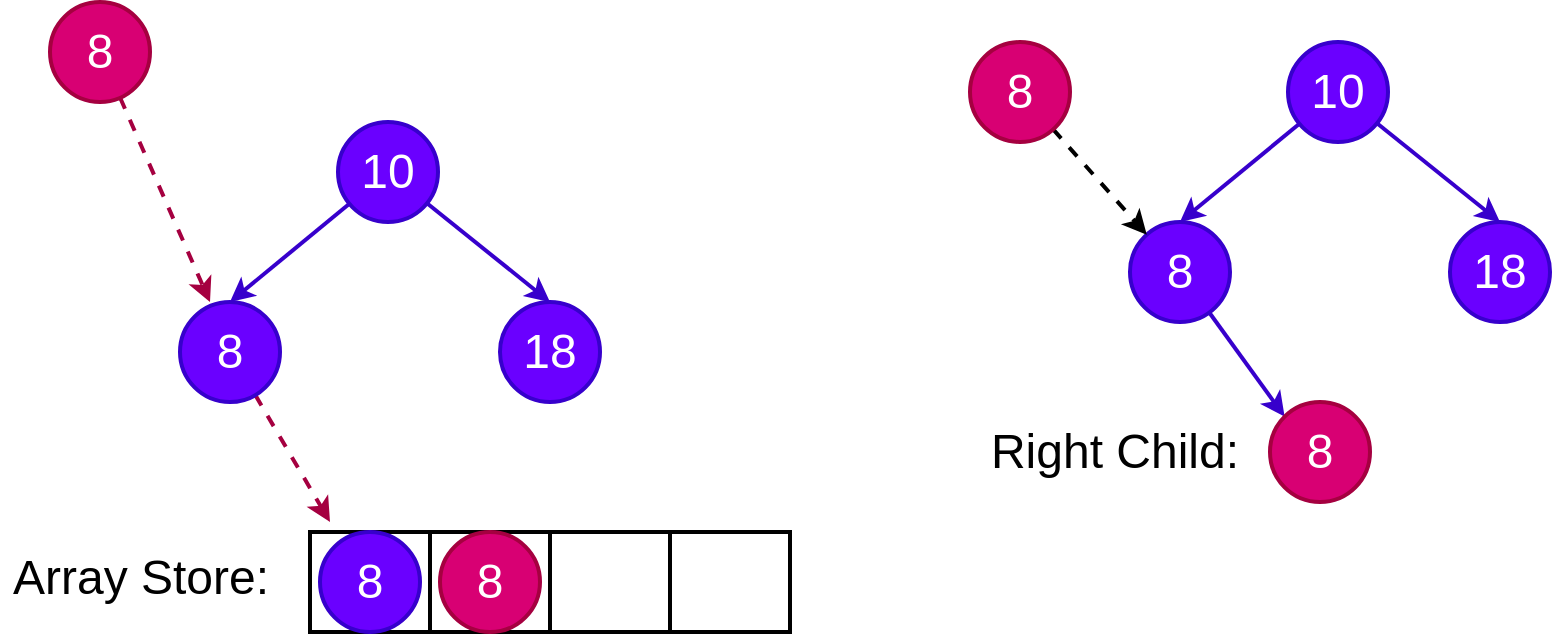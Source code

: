 <mxfile version="18.0.5" type="github">
  <diagram id="hU3i6fWzoo7rIiGHHxDo" name="第 1 页">
    <mxGraphModel dx="851" dy="636" grid="1" gridSize="10" guides="1" tooltips="1" connect="1" arrows="1" fold="1" page="1" pageScale="1" pageWidth="827" pageHeight="1169" math="0" shadow="0">
      <root>
        <mxCell id="0" />
        <mxCell id="1" parent="0" />
        <mxCell id="ufdd-dpepaknSzraolqv-4" style="rounded=0;orthogonalLoop=1;jettySize=auto;html=1;entryX=0.5;entryY=0;entryDx=0;entryDy=0;fontSize=24;fillColor=#6a00ff;strokeColor=#3700CC;strokeWidth=2;" edge="1" parent="1" source="ufdd-dpepaknSzraolqv-1" target="ufdd-dpepaknSzraolqv-2">
          <mxGeometry relative="1" as="geometry" />
        </mxCell>
        <mxCell id="ufdd-dpepaknSzraolqv-5" style="rounded=0;orthogonalLoop=1;jettySize=auto;html=1;entryX=0.5;entryY=0;entryDx=0;entryDy=0;fontSize=24;fillColor=#6a00ff;strokeColor=#3700CC;strokeWidth=2;" edge="1" parent="1" source="ufdd-dpepaknSzraolqv-1" target="ufdd-dpepaknSzraolqv-3">
          <mxGeometry relative="1" as="geometry" />
        </mxCell>
        <mxCell id="ufdd-dpepaknSzraolqv-1" value="&lt;font style=&quot;font-size: 24px;&quot;&gt;10&lt;/font&gt;" style="ellipse;whiteSpace=wrap;html=1;aspect=fixed;fillColor=#6a00ff;fontColor=#ffffff;strokeColor=#3700CC;strokeWidth=2;" vertex="1" parent="1">
          <mxGeometry x="334" y="100" width="50" height="50" as="geometry" />
        </mxCell>
        <mxCell id="ufdd-dpepaknSzraolqv-10" style="edgeStyle=none;rounded=0;orthogonalLoop=1;jettySize=auto;html=1;dashed=1;fontSize=24;strokeWidth=2;fillColor=#d80073;strokeColor=#A50040;" edge="1" parent="1" source="ufdd-dpepaknSzraolqv-2">
          <mxGeometry relative="1" as="geometry">
            <mxPoint x="330" y="300" as="targetPoint" />
          </mxGeometry>
        </mxCell>
        <mxCell id="ufdd-dpepaknSzraolqv-2" value="&lt;span style=&quot;font-size: 24px;&quot;&gt;8&lt;/span&gt;" style="ellipse;whiteSpace=wrap;html=1;aspect=fixed;fillColor=#6a00ff;fontColor=#ffffff;strokeColor=#3700CC;strokeWidth=2;" vertex="1" parent="1">
          <mxGeometry x="255" y="190" width="50" height="50" as="geometry" />
        </mxCell>
        <mxCell id="ufdd-dpepaknSzraolqv-3" value="&lt;font style=&quot;font-size: 24px;&quot;&gt;18&lt;/font&gt;" style="ellipse;whiteSpace=wrap;html=1;aspect=fixed;fillColor=#6a00ff;fontColor=#ffffff;strokeColor=#3700CC;strokeWidth=2;" vertex="1" parent="1">
          <mxGeometry x="415" y="190" width="50" height="50" as="geometry" />
        </mxCell>
        <mxCell id="ufdd-dpepaknSzraolqv-8" style="edgeStyle=none;rounded=0;orthogonalLoop=1;jettySize=auto;html=1;entryX=0.3;entryY=0;entryDx=0;entryDy=0;entryPerimeter=0;fontSize=24;strokeWidth=2;dashed=1;fillColor=#d80073;strokeColor=#A50040;" edge="1" parent="1" source="ufdd-dpepaknSzraolqv-6" target="ufdd-dpepaknSzraolqv-2">
          <mxGeometry relative="1" as="geometry" />
        </mxCell>
        <mxCell id="ufdd-dpepaknSzraolqv-6" value="&lt;span style=&quot;font-size: 24px;&quot;&gt;8&lt;/span&gt;" style="ellipse;whiteSpace=wrap;html=1;aspect=fixed;fillColor=#d80073;fontColor=#ffffff;strokeColor=#A50040;strokeWidth=2;" vertex="1" parent="1">
          <mxGeometry x="190" y="40" width="50" height="50" as="geometry" />
        </mxCell>
        <mxCell id="ufdd-dpepaknSzraolqv-7" value="Array Store:" style="text;html=1;align=center;verticalAlign=middle;resizable=0;points=[];autosize=1;strokeColor=none;fillColor=none;fontSize=24;" vertex="1" parent="1">
          <mxGeometry x="165" y="313" width="140" height="30" as="geometry" />
        </mxCell>
        <mxCell id="ufdd-dpepaknSzraolqv-15" value="" style="group" vertex="1" connectable="0" parent="1">
          <mxGeometry x="320" y="305" width="240" height="50" as="geometry" />
        </mxCell>
        <mxCell id="ufdd-dpepaknSzraolqv-11" value="" style="rounded=0;whiteSpace=wrap;html=1;fontSize=24;strokeWidth=2;" vertex="1" parent="ufdd-dpepaknSzraolqv-15">
          <mxGeometry width="60" height="50" as="geometry" />
        </mxCell>
        <mxCell id="ufdd-dpepaknSzraolqv-12" value="" style="rounded=0;whiteSpace=wrap;html=1;fontSize=24;strokeWidth=2;" vertex="1" parent="ufdd-dpepaknSzraolqv-15">
          <mxGeometry x="60" width="60" height="50" as="geometry" />
        </mxCell>
        <mxCell id="ufdd-dpepaknSzraolqv-13" value="" style="rounded=0;whiteSpace=wrap;html=1;fontSize=24;strokeWidth=2;" vertex="1" parent="ufdd-dpepaknSzraolqv-15">
          <mxGeometry x="120" width="60" height="50" as="geometry" />
        </mxCell>
        <mxCell id="ufdd-dpepaknSzraolqv-14" value="" style="rounded=0;whiteSpace=wrap;html=1;fontSize=24;strokeWidth=2;" vertex="1" parent="ufdd-dpepaknSzraolqv-15">
          <mxGeometry x="180" width="60" height="50" as="geometry" />
        </mxCell>
        <mxCell id="ufdd-dpepaknSzraolqv-16" value="&lt;span style=&quot;font-size: 24px;&quot;&gt;8&lt;/span&gt;" style="ellipse;whiteSpace=wrap;html=1;aspect=fixed;fillColor=#d80073;fontColor=#ffffff;strokeColor=#A50040;strokeWidth=2;" vertex="1" parent="ufdd-dpepaknSzraolqv-15">
          <mxGeometry x="65" width="50" height="50" as="geometry" />
        </mxCell>
        <mxCell id="ufdd-dpepaknSzraolqv-32" value="&lt;span style=&quot;font-size: 24px;&quot;&gt;8&lt;/span&gt;" style="ellipse;whiteSpace=wrap;html=1;aspect=fixed;fillColor=#6a00ff;fontColor=#ffffff;strokeColor=#3700CC;strokeWidth=2;" vertex="1" parent="ufdd-dpepaknSzraolqv-15">
          <mxGeometry x="5" width="50" height="50" as="geometry" />
        </mxCell>
        <mxCell id="ufdd-dpepaknSzraolqv-17" style="rounded=0;orthogonalLoop=1;jettySize=auto;html=1;entryX=0.5;entryY=0;entryDx=0;entryDy=0;fontSize=24;fillColor=#6a00ff;strokeColor=#3700CC;strokeWidth=2;" edge="1" parent="1" source="ufdd-dpepaknSzraolqv-19" target="ufdd-dpepaknSzraolqv-20">
          <mxGeometry relative="1" as="geometry" />
        </mxCell>
        <mxCell id="ufdd-dpepaknSzraolqv-18" style="rounded=0;orthogonalLoop=1;jettySize=auto;html=1;entryX=0.5;entryY=0;entryDx=0;entryDy=0;fontSize=24;fillColor=#6a00ff;strokeColor=#3700CC;strokeWidth=2;" edge="1" parent="1" source="ufdd-dpepaknSzraolqv-19" target="ufdd-dpepaknSzraolqv-21">
          <mxGeometry relative="1" as="geometry" />
        </mxCell>
        <mxCell id="ufdd-dpepaknSzraolqv-19" value="&lt;font style=&quot;font-size: 24px;&quot;&gt;10&lt;/font&gt;" style="ellipse;whiteSpace=wrap;html=1;aspect=fixed;fillColor=#6a00ff;fontColor=#ffffff;strokeColor=#3700CC;strokeWidth=2;" vertex="1" parent="1">
          <mxGeometry x="809" y="60" width="50" height="50" as="geometry" />
        </mxCell>
        <mxCell id="ufdd-dpepaknSzraolqv-28" style="edgeStyle=none;rounded=0;orthogonalLoop=1;jettySize=auto;html=1;entryX=0;entryY=0;entryDx=0;entryDy=0;fontSize=24;strokeWidth=2;fillColor=#6a00ff;strokeColor=#3700CC;" edge="1" parent="1" source="ufdd-dpepaknSzraolqv-20" target="ufdd-dpepaknSzraolqv-27">
          <mxGeometry relative="1" as="geometry" />
        </mxCell>
        <mxCell id="ufdd-dpepaknSzraolqv-20" value="&lt;span style=&quot;font-size: 24px;&quot;&gt;8&lt;/span&gt;" style="ellipse;whiteSpace=wrap;html=1;aspect=fixed;fillColor=#6a00ff;fontColor=#ffffff;strokeColor=#3700CC;strokeWidth=2;" vertex="1" parent="1">
          <mxGeometry x="730" y="150" width="50" height="50" as="geometry" />
        </mxCell>
        <mxCell id="ufdd-dpepaknSzraolqv-21" value="&lt;font style=&quot;font-size: 24px;&quot;&gt;18&lt;/font&gt;" style="ellipse;whiteSpace=wrap;html=1;aspect=fixed;fillColor=#6a00ff;fontColor=#ffffff;strokeColor=#3700CC;strokeWidth=2;" vertex="1" parent="1">
          <mxGeometry x="890" y="150" width="50" height="50" as="geometry" />
        </mxCell>
        <mxCell id="ufdd-dpepaknSzraolqv-27" value="&lt;span style=&quot;font-size: 24px;&quot;&gt;8&lt;/span&gt;" style="ellipse;whiteSpace=wrap;html=1;aspect=fixed;fillColor=#d80073;fontColor=#ffffff;strokeColor=#A50040;strokeWidth=2;" vertex="1" parent="1">
          <mxGeometry x="800" y="240" width="50" height="50" as="geometry" />
        </mxCell>
        <mxCell id="ufdd-dpepaknSzraolqv-30" style="edgeStyle=none;rounded=0;orthogonalLoop=1;jettySize=auto;html=1;dashed=1;fontSize=24;strokeWidth=2;" edge="1" parent="1" source="ufdd-dpepaknSzraolqv-29" target="ufdd-dpepaknSzraolqv-20">
          <mxGeometry relative="1" as="geometry" />
        </mxCell>
        <mxCell id="ufdd-dpepaknSzraolqv-29" value="&lt;span style=&quot;font-size: 24px;&quot;&gt;8&lt;/span&gt;" style="ellipse;whiteSpace=wrap;html=1;aspect=fixed;fillColor=#d80073;fontColor=#ffffff;strokeColor=#A50040;strokeWidth=2;" vertex="1" parent="1">
          <mxGeometry x="650" y="60" width="50" height="50" as="geometry" />
        </mxCell>
        <mxCell id="ufdd-dpepaknSzraolqv-31" value="Right Child:" style="text;html=1;align=center;verticalAlign=middle;resizable=0;points=[];autosize=1;strokeColor=none;fillColor=none;fontSize=24;" vertex="1" parent="1">
          <mxGeometry x="652" y="250" width="140" height="30" as="geometry" />
        </mxCell>
      </root>
    </mxGraphModel>
  </diagram>
</mxfile>
